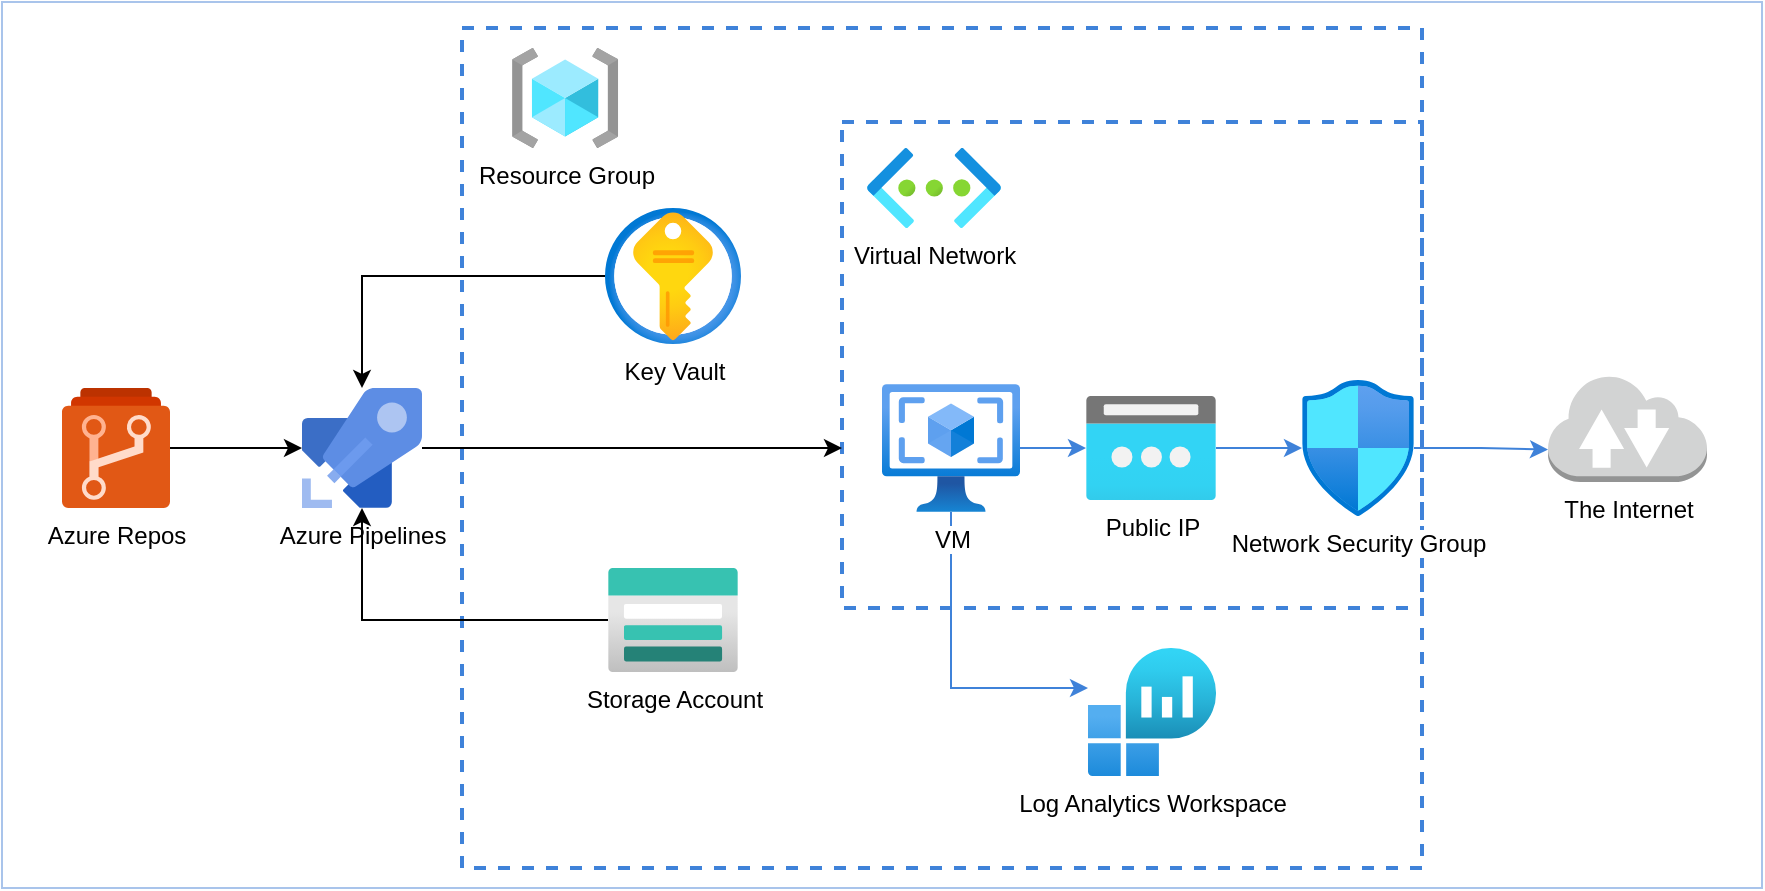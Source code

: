 <mxfile version="24.3.1" type="device">
  <diagram name="Page-1" id="K3Cmj-S8PUHw6w3xUBsM">
    <mxGraphModel dx="1434" dy="1938" grid="1" gridSize="10" guides="1" tooltips="1" connect="1" arrows="1" fold="1" page="1" pageScale="1" pageWidth="827" pageHeight="1169" math="0" shadow="0">
      <root>
        <mxCell id="0" />
        <mxCell id="1" parent="0" />
        <mxCell id="oPnVwpQpyDnUsUsycg9N-29" value="" style="rounded=0;whiteSpace=wrap;html=1;strokeColor=#A9C4EB;" vertex="1" parent="1">
          <mxGeometry x="20" y="-83" width="880" height="443" as="geometry" />
        </mxCell>
        <mxCell id="oPnVwpQpyDnUsUsycg9N-25" value="" style="rounded=0;whiteSpace=wrap;html=1;dashed=1;fillColor=none;strokeColor=#3F82D9;strokeWidth=2;" vertex="1" parent="1">
          <mxGeometry x="250" y="-70" width="480" height="420" as="geometry" />
        </mxCell>
        <mxCell id="oPnVwpQpyDnUsUsycg9N-11" style="edgeStyle=orthogonalEdgeStyle;rounded=0;orthogonalLoop=1;jettySize=auto;html=1;" edge="1" parent="1" source="oPnVwpQpyDnUsUsycg9N-2" target="oPnVwpQpyDnUsUsycg9N-3">
          <mxGeometry relative="1" as="geometry" />
        </mxCell>
        <mxCell id="oPnVwpQpyDnUsUsycg9N-2" value="Azure Repos" style="image;sketch=0;aspect=fixed;html=1;points=[];align=center;fontSize=12;image=img/lib/mscae/Azure_Repos.svg;" vertex="1" parent="1">
          <mxGeometry x="50" y="110" width="54" height="60" as="geometry" />
        </mxCell>
        <mxCell id="oPnVwpQpyDnUsUsycg9N-3" value="Azure Pipelines" style="image;sketch=0;aspect=fixed;html=1;points=[];align=center;fontSize=12;image=img/lib/mscae/Azure_Pipelines.svg;" vertex="1" parent="1">
          <mxGeometry x="170" y="110" width="60" height="60" as="geometry" />
        </mxCell>
        <mxCell id="oPnVwpQpyDnUsUsycg9N-8" style="edgeStyle=orthogonalEdgeStyle;rounded=0;orthogonalLoop=1;jettySize=auto;html=1;" edge="1" parent="1" source="oPnVwpQpyDnUsUsycg9N-4" target="oPnVwpQpyDnUsUsycg9N-3">
          <mxGeometry relative="1" as="geometry" />
        </mxCell>
        <mxCell id="oPnVwpQpyDnUsUsycg9N-10" style="edgeStyle=orthogonalEdgeStyle;rounded=0;orthogonalLoop=1;jettySize=auto;html=1;" edge="1" parent="1" source="oPnVwpQpyDnUsUsycg9N-9" target="oPnVwpQpyDnUsUsycg9N-3">
          <mxGeometry relative="1" as="geometry" />
        </mxCell>
        <mxCell id="oPnVwpQpyDnUsUsycg9N-4" value="Key Vault" style="image;aspect=fixed;html=1;points=[];align=center;fontSize=12;image=img/lib/azure2/security/Key_Vaults.svg;" vertex="1" parent="1">
          <mxGeometry x="321.5" y="20" width="68" height="68" as="geometry" />
        </mxCell>
        <mxCell id="oPnVwpQpyDnUsUsycg9N-9" value="Storage Account" style="image;aspect=fixed;html=1;points=[];align=center;fontSize=12;image=img/lib/azure2/storage/Storage_Accounts.svg;" vertex="1" parent="1">
          <mxGeometry x="323" y="200" width="65" height="52" as="geometry" />
        </mxCell>
        <mxCell id="oPnVwpQpyDnUsUsycg9N-12" value="Resource Group" style="image;aspect=fixed;html=1;points=[];align=center;fontSize=12;image=img/lib/azure2/general/Resource_Groups.svg;" vertex="1" parent="1">
          <mxGeometry x="275" y="-60" width="53.13" height="50" as="geometry" />
        </mxCell>
        <mxCell id="oPnVwpQpyDnUsUsycg9N-17" value="" style="rounded=0;whiteSpace=wrap;html=1;fillColor=none;strokeColor=#3F82D9;dashed=1;strokeWidth=2;" vertex="1" parent="1">
          <mxGeometry x="440" y="-23" width="290" height="243" as="geometry" />
        </mxCell>
        <mxCell id="oPnVwpQpyDnUsUsycg9N-23" style="edgeStyle=orthogonalEdgeStyle;rounded=0;orthogonalLoop=1;jettySize=auto;html=1;endArrow=classic;endFill=1;strokeColor=#3F82D9;" edge="1" parent="1" source="oPnVwpQpyDnUsUsycg9N-13" target="oPnVwpQpyDnUsUsycg9N-14">
          <mxGeometry relative="1" as="geometry" />
        </mxCell>
        <mxCell id="oPnVwpQpyDnUsUsycg9N-26" style="edgeStyle=orthogonalEdgeStyle;rounded=0;orthogonalLoop=1;jettySize=auto;html=1;endArrow=classic;endFill=1;fillColor=#ffcc99;strokeColor=#3F82D9;" edge="1" parent="1" source="oPnVwpQpyDnUsUsycg9N-13" target="oPnVwpQpyDnUsUsycg9N-18">
          <mxGeometry relative="1" as="geometry">
            <Array as="points">
              <mxPoint x="495" y="260" />
            </Array>
          </mxGeometry>
        </mxCell>
        <mxCell id="oPnVwpQpyDnUsUsycg9N-13" value="VM" style="image;aspect=fixed;html=1;points=[];align=center;fontSize=12;image=img/lib/azure2/compute/VM_Images_Classic.svg;" vertex="1" parent="1">
          <mxGeometry x="460" y="108" width="69" height="64" as="geometry" />
        </mxCell>
        <mxCell id="oPnVwpQpyDnUsUsycg9N-24" style="edgeStyle=orthogonalEdgeStyle;rounded=0;orthogonalLoop=1;jettySize=auto;html=1;endArrow=classic;endFill=1;strokeColor=#3F82D9;" edge="1" parent="1" source="oPnVwpQpyDnUsUsycg9N-14" target="oPnVwpQpyDnUsUsycg9N-19">
          <mxGeometry relative="1" as="geometry" />
        </mxCell>
        <mxCell id="oPnVwpQpyDnUsUsycg9N-14" value="Public IP" style="image;aspect=fixed;html=1;points=[];align=center;fontSize=12;image=img/lib/azure2/networking/Public_IP_Addresses.svg;" vertex="1" parent="1">
          <mxGeometry x="562" y="114" width="65" height="52" as="geometry" />
        </mxCell>
        <mxCell id="oPnVwpQpyDnUsUsycg9N-16" value="Virtual Network" style="image;aspect=fixed;html=1;points=[];align=center;fontSize=12;image=img/lib/azure2/networking/Virtual_Networks.svg;" vertex="1" parent="1">
          <mxGeometry x="452.5" y="-10" width="67" height="40" as="geometry" />
        </mxCell>
        <mxCell id="oPnVwpQpyDnUsUsycg9N-18" value="Log Analytics Workspace" style="image;aspect=fixed;html=1;points=[];align=center;fontSize=12;image=img/lib/azure2/management_governance/Log_Analytics_Workspaces.svg;" vertex="1" parent="1">
          <mxGeometry x="563" y="240" width="64" height="64" as="geometry" />
        </mxCell>
        <mxCell id="oPnVwpQpyDnUsUsycg9N-19" value="Network Security Group" style="image;aspect=fixed;html=1;points=[];align=center;fontSize=12;image=img/lib/azure2/networking/Network_Security_Groups.svg;" vertex="1" parent="1">
          <mxGeometry x="670" y="106" width="56.0" height="68" as="geometry" />
        </mxCell>
        <mxCell id="oPnVwpQpyDnUsUsycg9N-20" value="The Internet" style="outlineConnect=0;dashed=0;verticalLabelPosition=bottom;verticalAlign=top;align=center;html=1;shape=mxgraph.aws3.internet_2;fillColor=#D2D3D3;gradientColor=none;" vertex="1" parent="1">
          <mxGeometry x="793" y="103" width="79.5" height="54" as="geometry" />
        </mxCell>
        <mxCell id="oPnVwpQpyDnUsUsycg9N-21" style="edgeStyle=orthogonalEdgeStyle;rounded=0;orthogonalLoop=1;jettySize=auto;html=1;" edge="1" parent="1" source="oPnVwpQpyDnUsUsycg9N-3">
          <mxGeometry relative="1" as="geometry">
            <mxPoint x="440" y="140" as="targetPoint" />
          </mxGeometry>
        </mxCell>
        <mxCell id="oPnVwpQpyDnUsUsycg9N-27" style="edgeStyle=orthogonalEdgeStyle;rounded=0;orthogonalLoop=1;jettySize=auto;html=1;entryX=0;entryY=0.7;entryDx=0;entryDy=0;entryPerimeter=0;endArrow=classic;endFill=1;strokeColor=#3F82D9;" edge="1" parent="1" source="oPnVwpQpyDnUsUsycg9N-19" target="oPnVwpQpyDnUsUsycg9N-20">
          <mxGeometry relative="1" as="geometry" />
        </mxCell>
      </root>
    </mxGraphModel>
  </diagram>
</mxfile>
